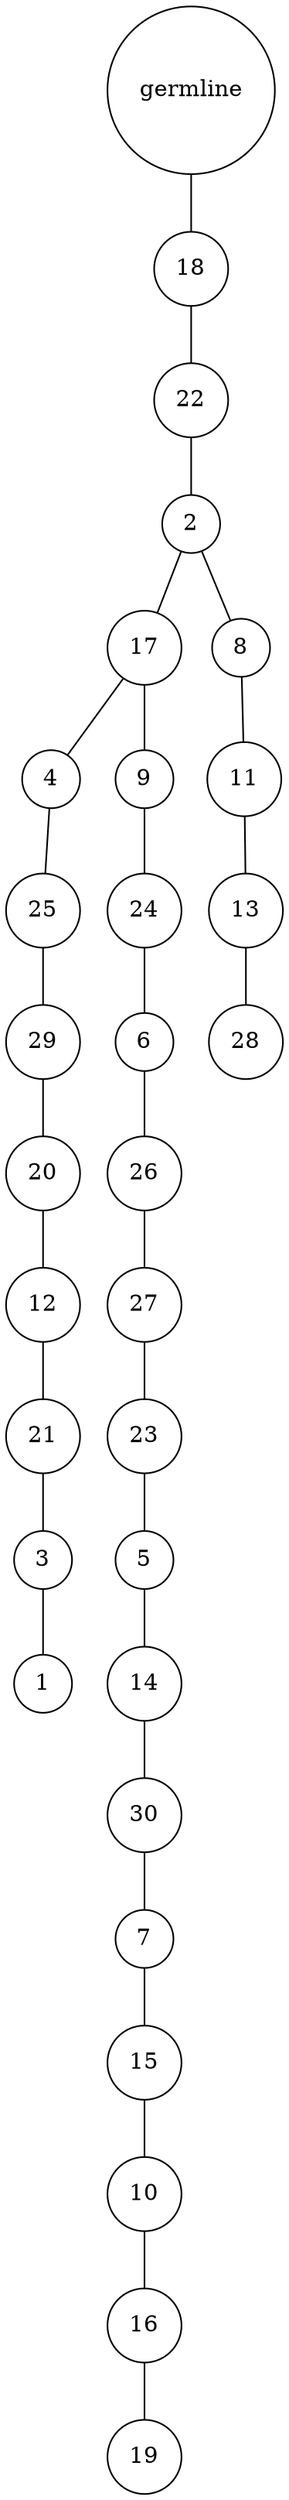 graph {
	rankdir=UD;
	splines=line;
	node [shape=circle]
	"0x7fb3554104c0" [label="germline"];
	"0x7fb3554104f0" [label="18"];
	"0x7fb3554104c0" -- "0x7fb3554104f0" ;
	"0x7fb355410520" [label="22"];
	"0x7fb3554104f0" -- "0x7fb355410520" ;
	"0x7fb355410550" [label="2"];
	"0x7fb355410520" -- "0x7fb355410550" ;
	"0x7fb355410580" [label="17"];
	"0x7fb355410550" -- "0x7fb355410580" ;
	"0x7fb3554105b0" [label="4"];
	"0x7fb355410580" -- "0x7fb3554105b0" ;
	"0x7fb3554105e0" [label="25"];
	"0x7fb3554105b0" -- "0x7fb3554105e0" ;
	"0x7fb355410610" [label="29"];
	"0x7fb3554105e0" -- "0x7fb355410610" ;
	"0x7fb355410640" [label="20"];
	"0x7fb355410610" -- "0x7fb355410640" ;
	"0x7fb355410670" [label="12"];
	"0x7fb355410640" -- "0x7fb355410670" ;
	"0x7fb3554106a0" [label="21"];
	"0x7fb355410670" -- "0x7fb3554106a0" ;
	"0x7fb3554106d0" [label="3"];
	"0x7fb3554106a0" -- "0x7fb3554106d0" ;
	"0x7fb355410700" [label="1"];
	"0x7fb3554106d0" -- "0x7fb355410700" ;
	"0x7fb355410730" [label="9"];
	"0x7fb355410580" -- "0x7fb355410730" ;
	"0x7fb355410760" [label="24"];
	"0x7fb355410730" -- "0x7fb355410760" ;
	"0x7fb355410790" [label="6"];
	"0x7fb355410760" -- "0x7fb355410790" ;
	"0x7fb3554107c0" [label="26"];
	"0x7fb355410790" -- "0x7fb3554107c0" ;
	"0x7fb3554107f0" [label="27"];
	"0x7fb3554107c0" -- "0x7fb3554107f0" ;
	"0x7fb355410820" [label="23"];
	"0x7fb3554107f0" -- "0x7fb355410820" ;
	"0x7fb355410850" [label="5"];
	"0x7fb355410820" -- "0x7fb355410850" ;
	"0x7fb355410880" [label="14"];
	"0x7fb355410850" -- "0x7fb355410880" ;
	"0x7fb3554108b0" [label="30"];
	"0x7fb355410880" -- "0x7fb3554108b0" ;
	"0x7fb3554108e0" [label="7"];
	"0x7fb3554108b0" -- "0x7fb3554108e0" ;
	"0x7fb355410910" [label="15"];
	"0x7fb3554108e0" -- "0x7fb355410910" ;
	"0x7fb355410940" [label="10"];
	"0x7fb355410910" -- "0x7fb355410940" ;
	"0x7fb355410970" [label="16"];
	"0x7fb355410940" -- "0x7fb355410970" ;
	"0x7fb3554109a0" [label="19"];
	"0x7fb355410970" -- "0x7fb3554109a0" ;
	"0x7fb3554109d0" [label="8"];
	"0x7fb355410550" -- "0x7fb3554109d0" ;
	"0x7fb355410a00" [label="11"];
	"0x7fb3554109d0" -- "0x7fb355410a00" ;
	"0x7fb355410a30" [label="13"];
	"0x7fb355410a00" -- "0x7fb355410a30" ;
	"0x7fb355410a60" [label="28"];
	"0x7fb355410a30" -- "0x7fb355410a60" ;
}
